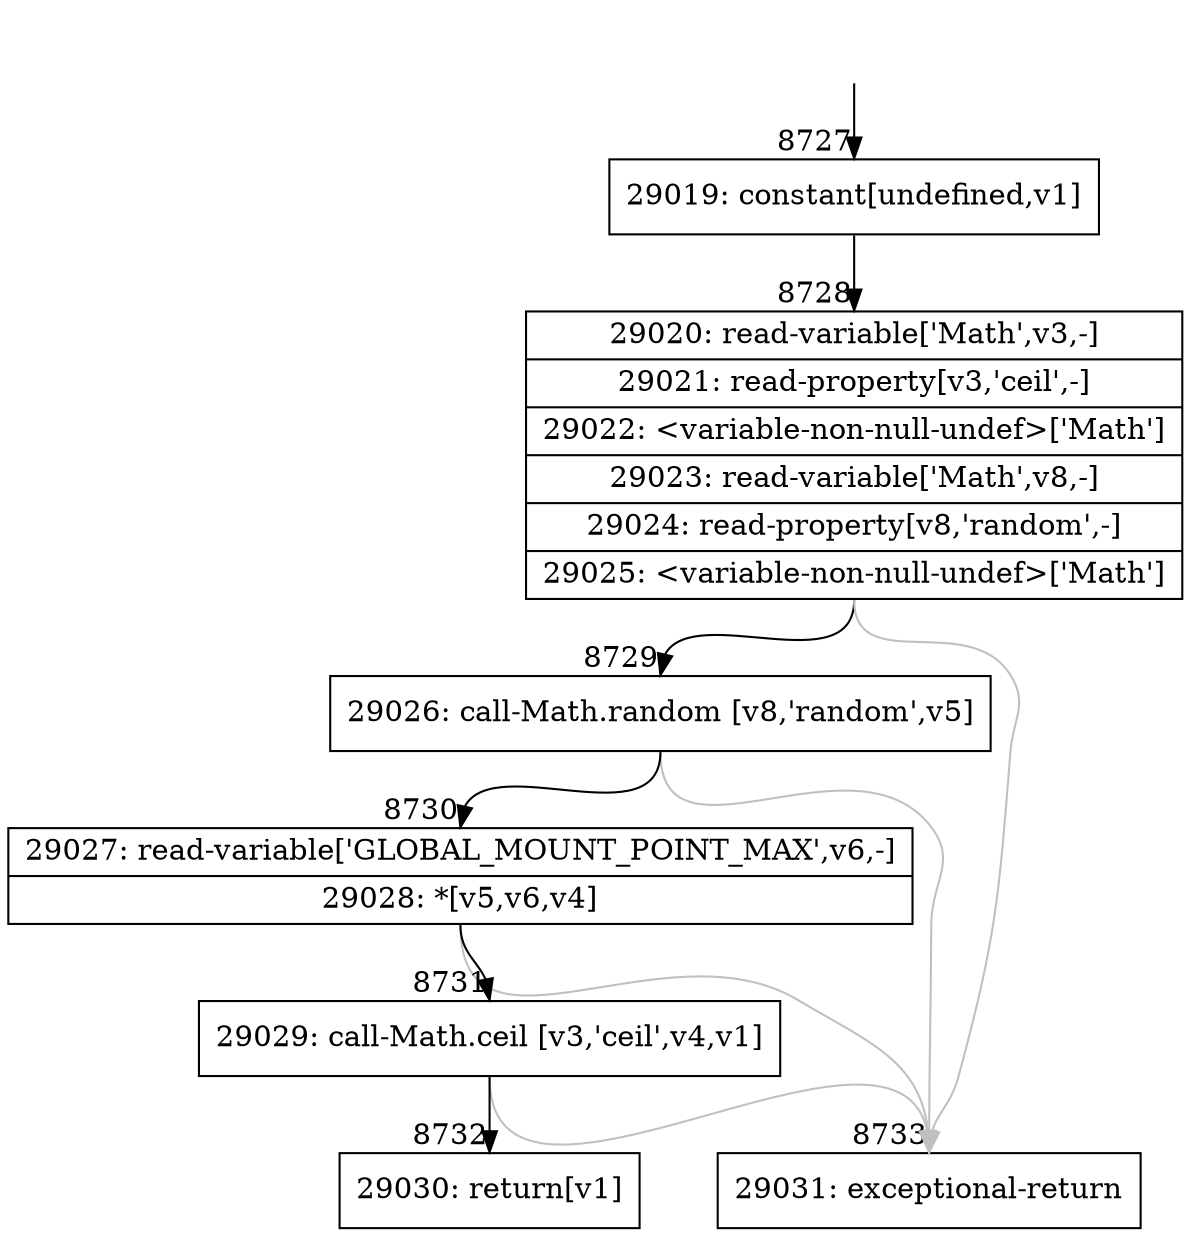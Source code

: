 digraph {
rankdir="TD"
BB_entry642[shape=none,label=""];
BB_entry642 -> BB8727 [tailport=s, headport=n, headlabel="    8727"]
BB8727 [shape=record label="{29019: constant[undefined,v1]}" ] 
BB8727 -> BB8728 [tailport=s, headport=n, headlabel="      8728"]
BB8728 [shape=record label="{29020: read-variable['Math',v3,-]|29021: read-property[v3,'ceil',-]|29022: \<variable-non-null-undef\>['Math']|29023: read-variable['Math',v8,-]|29024: read-property[v8,'random',-]|29025: \<variable-non-null-undef\>['Math']}" ] 
BB8728 -> BB8729 [tailport=s, headport=n, headlabel="      8729"]
BB8728 -> BB8733 [tailport=s, headport=n, color=gray, headlabel="      8733"]
BB8729 [shape=record label="{29026: call-Math.random [v8,'random',v5]}" ] 
BB8729 -> BB8730 [tailport=s, headport=n, headlabel="      8730"]
BB8729 -> BB8733 [tailport=s, headport=n, color=gray]
BB8730 [shape=record label="{29027: read-variable['GLOBAL_MOUNT_POINT_MAX',v6,-]|29028: *[v5,v6,v4]}" ] 
BB8730 -> BB8731 [tailport=s, headport=n, headlabel="      8731"]
BB8730 -> BB8733 [tailport=s, headport=n, color=gray]
BB8731 [shape=record label="{29029: call-Math.ceil [v3,'ceil',v4,v1]}" ] 
BB8731 -> BB8732 [tailport=s, headport=n, headlabel="      8732"]
BB8731 -> BB8733 [tailport=s, headport=n, color=gray]
BB8732 [shape=record label="{29030: return[v1]}" ] 
BB8733 [shape=record label="{29031: exceptional-return}" ] 
//#$~ 15360
}
